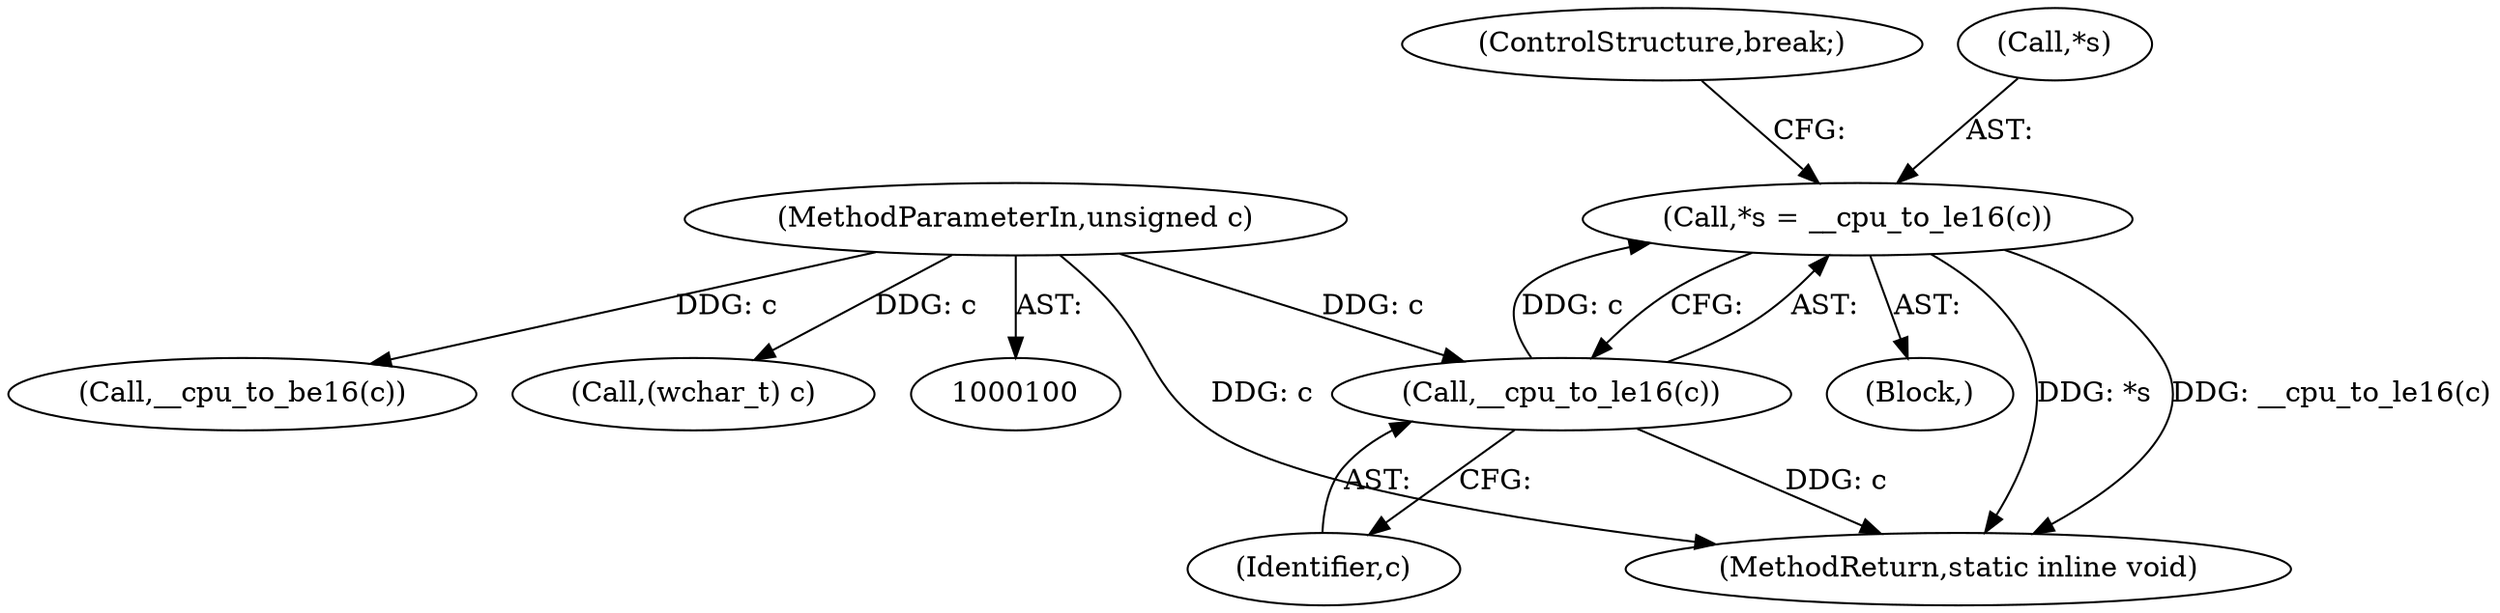 digraph "0_linux_0720a06a7518c9d0c0125bd5d1f3b6264c55c3dd_1@pointer" {
"1000117" [label="(Call,*s = __cpu_to_le16(c))"];
"1000120" [label="(Call,__cpu_to_le16(c))"];
"1000102" [label="(MethodParameterIn,unsigned c)"];
"1000117" [label="(Call,*s = __cpu_to_le16(c))"];
"1000107" [label="(Block,)"];
"1000127" [label="(Call,__cpu_to_be16(c))"];
"1000112" [label="(Call,(wchar_t) c)"];
"1000120" [label="(Call,__cpu_to_le16(c))"];
"1000122" [label="(ControlStructure,break;)"];
"1000102" [label="(MethodParameterIn,unsigned c)"];
"1000118" [label="(Call,*s)"];
"1000121" [label="(Identifier,c)"];
"1000130" [label="(MethodReturn,static inline void)"];
"1000117" -> "1000107"  [label="AST: "];
"1000117" -> "1000120"  [label="CFG: "];
"1000118" -> "1000117"  [label="AST: "];
"1000120" -> "1000117"  [label="AST: "];
"1000122" -> "1000117"  [label="CFG: "];
"1000117" -> "1000130"  [label="DDG: *s"];
"1000117" -> "1000130"  [label="DDG: __cpu_to_le16(c)"];
"1000120" -> "1000117"  [label="DDG: c"];
"1000120" -> "1000121"  [label="CFG: "];
"1000121" -> "1000120"  [label="AST: "];
"1000120" -> "1000130"  [label="DDG: c"];
"1000102" -> "1000120"  [label="DDG: c"];
"1000102" -> "1000100"  [label="AST: "];
"1000102" -> "1000130"  [label="DDG: c"];
"1000102" -> "1000112"  [label="DDG: c"];
"1000102" -> "1000127"  [label="DDG: c"];
}
